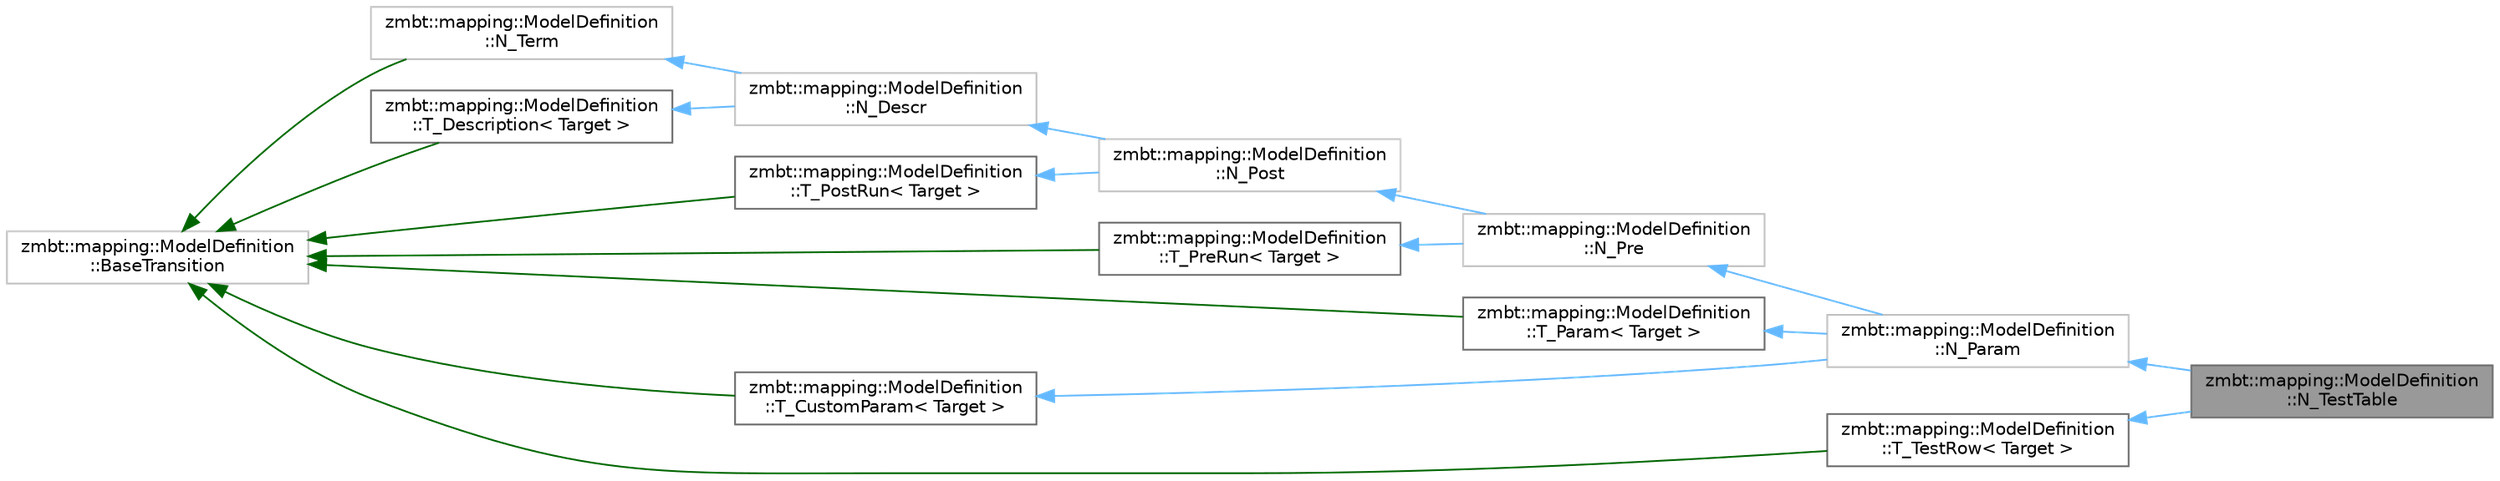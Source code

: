 digraph "zmbt::mapping::ModelDefinition::N_TestTable"
{
 // LATEX_PDF_SIZE
  bgcolor="transparent";
  edge [fontname=Helvetica,fontsize=10,labelfontname=Helvetica,labelfontsize=10];
  node [fontname=Helvetica,fontsize=10,shape=box,height=0.2,width=0.4];
  rankdir="LR";
  Node1 [id="Node000001",label="zmbt::mapping::ModelDefinition\l::N_TestTable",height=0.2,width=0.4,color="gray40", fillcolor="grey60", style="filled", fontcolor="black",tooltip=" "];
  Node2 -> Node1 [id="edge1_Node000001_Node000002",dir="back",color="steelblue1",style="solid",tooltip=" "];
  Node2 [id="Node000002",label="zmbt::mapping::ModelDefinition\l::N_Param",height=0.2,width=0.4,color="grey75", fillcolor="white", style="filled",URL="$classzmbt_1_1mapping_1_1ModelDefinition_1_1N__Param.html",tooltip=" "];
  Node3 -> Node2 [id="edge2_Node000002_Node000003",dir="back",color="steelblue1",style="solid",tooltip=" "];
  Node3 [id="Node000003",label="zmbt::mapping::ModelDefinition\l::N_Pre",height=0.2,width=0.4,color="grey75", fillcolor="white", style="filled",URL="$classzmbt_1_1mapping_1_1ModelDefinition_1_1N__Pre.html",tooltip=" "];
  Node4 -> Node3 [id="edge3_Node000003_Node000004",dir="back",color="steelblue1",style="solid",tooltip=" "];
  Node4 [id="Node000004",label="zmbt::mapping::ModelDefinition\l::N_Post",height=0.2,width=0.4,color="grey75", fillcolor="white", style="filled",URL="$classzmbt_1_1mapping_1_1ModelDefinition_1_1N__Post.html",tooltip=" "];
  Node5 -> Node4 [id="edge4_Node000004_Node000005",dir="back",color="steelblue1",style="solid",tooltip=" "];
  Node5 [id="Node000005",label="zmbt::mapping::ModelDefinition\l::N_Descr",height=0.2,width=0.4,color="grey75", fillcolor="white", style="filled",URL="$classzmbt_1_1mapping_1_1ModelDefinition_1_1N__Descr.html",tooltip=" "];
  Node6 -> Node5 [id="edge5_Node000005_Node000006",dir="back",color="steelblue1",style="solid",tooltip=" "];
  Node6 [id="Node000006",label="zmbt::mapping::ModelDefinition\l::N_Term",height=0.2,width=0.4,color="grey75", fillcolor="white", style="filled",URL="$classzmbt_1_1mapping_1_1ModelDefinition_1_1N__Term.html",tooltip=" "];
  Node7 -> Node6 [id="edge6_Node000006_Node000007",dir="back",color="darkgreen",style="solid",tooltip=" "];
  Node7 [id="Node000007",label="zmbt::mapping::ModelDefinition\l::BaseTransition",height=0.2,width=0.4,color="grey75", fillcolor="white", style="filled",URL="$classzmbt_1_1mapping_1_1ModelDefinition_1_1BaseTransition.html",tooltip=" "];
  Node8 -> Node5 [id="edge7_Node000005_Node000008",dir="back",color="steelblue1",style="solid",tooltip=" "];
  Node8 [id="Node000008",label="zmbt::mapping::ModelDefinition\l::T_Description\< Target \>",height=0.2,width=0.4,color="gray40", fillcolor="white", style="filled",tooltip=" "];
  Node7 -> Node8 [id="edge8_Node000008_Node000007",dir="back",color="darkgreen",style="solid",tooltip=" "];
  Node9 -> Node4 [id="edge9_Node000004_Node000009",dir="back",color="steelblue1",style="solid",tooltip=" "];
  Node9 [id="Node000009",label="zmbt::mapping::ModelDefinition\l::T_PostRun\< Target \>",height=0.2,width=0.4,color="gray40", fillcolor="white", style="filled",tooltip=" "];
  Node7 -> Node9 [id="edge10_Node000009_Node000007",dir="back",color="darkgreen",style="solid",tooltip=" "];
  Node10 -> Node3 [id="edge11_Node000003_Node000010",dir="back",color="steelblue1",style="solid",tooltip=" "];
  Node10 [id="Node000010",label="zmbt::mapping::ModelDefinition\l::T_PreRun\< Target \>",height=0.2,width=0.4,color="gray40", fillcolor="white", style="filled",tooltip=" "];
  Node7 -> Node10 [id="edge12_Node000010_Node000007",dir="back",color="darkgreen",style="solid",tooltip=" "];
  Node11 -> Node2 [id="edge13_Node000002_Node000011",dir="back",color="steelblue1",style="solid",tooltip=" "];
  Node11 [id="Node000011",label="zmbt::mapping::ModelDefinition\l::T_Param\< Target \>",height=0.2,width=0.4,color="gray40", fillcolor="white", style="filled",tooltip=" "];
  Node7 -> Node11 [id="edge14_Node000011_Node000007",dir="back",color="darkgreen",style="solid",tooltip=" "];
  Node12 -> Node2 [id="edge15_Node000002_Node000012",dir="back",color="steelblue1",style="solid",tooltip=" "];
  Node12 [id="Node000012",label="zmbt::mapping::ModelDefinition\l::T_CustomParam\< Target \>",height=0.2,width=0.4,color="gray40", fillcolor="white", style="filled",tooltip=" "];
  Node7 -> Node12 [id="edge16_Node000012_Node000007",dir="back",color="darkgreen",style="solid",tooltip=" "];
  Node13 -> Node1 [id="edge17_Node000001_Node000013",dir="back",color="steelblue1",style="solid",tooltip=" "];
  Node13 [id="Node000013",label="zmbt::mapping::ModelDefinition\l::T_TestRow\< Target \>",height=0.2,width=0.4,color="gray40", fillcolor="white", style="filled",tooltip=" "];
  Node7 -> Node13 [id="edge18_Node000013_Node000007",dir="back",color="darkgreen",style="solid",tooltip=" "];
}

